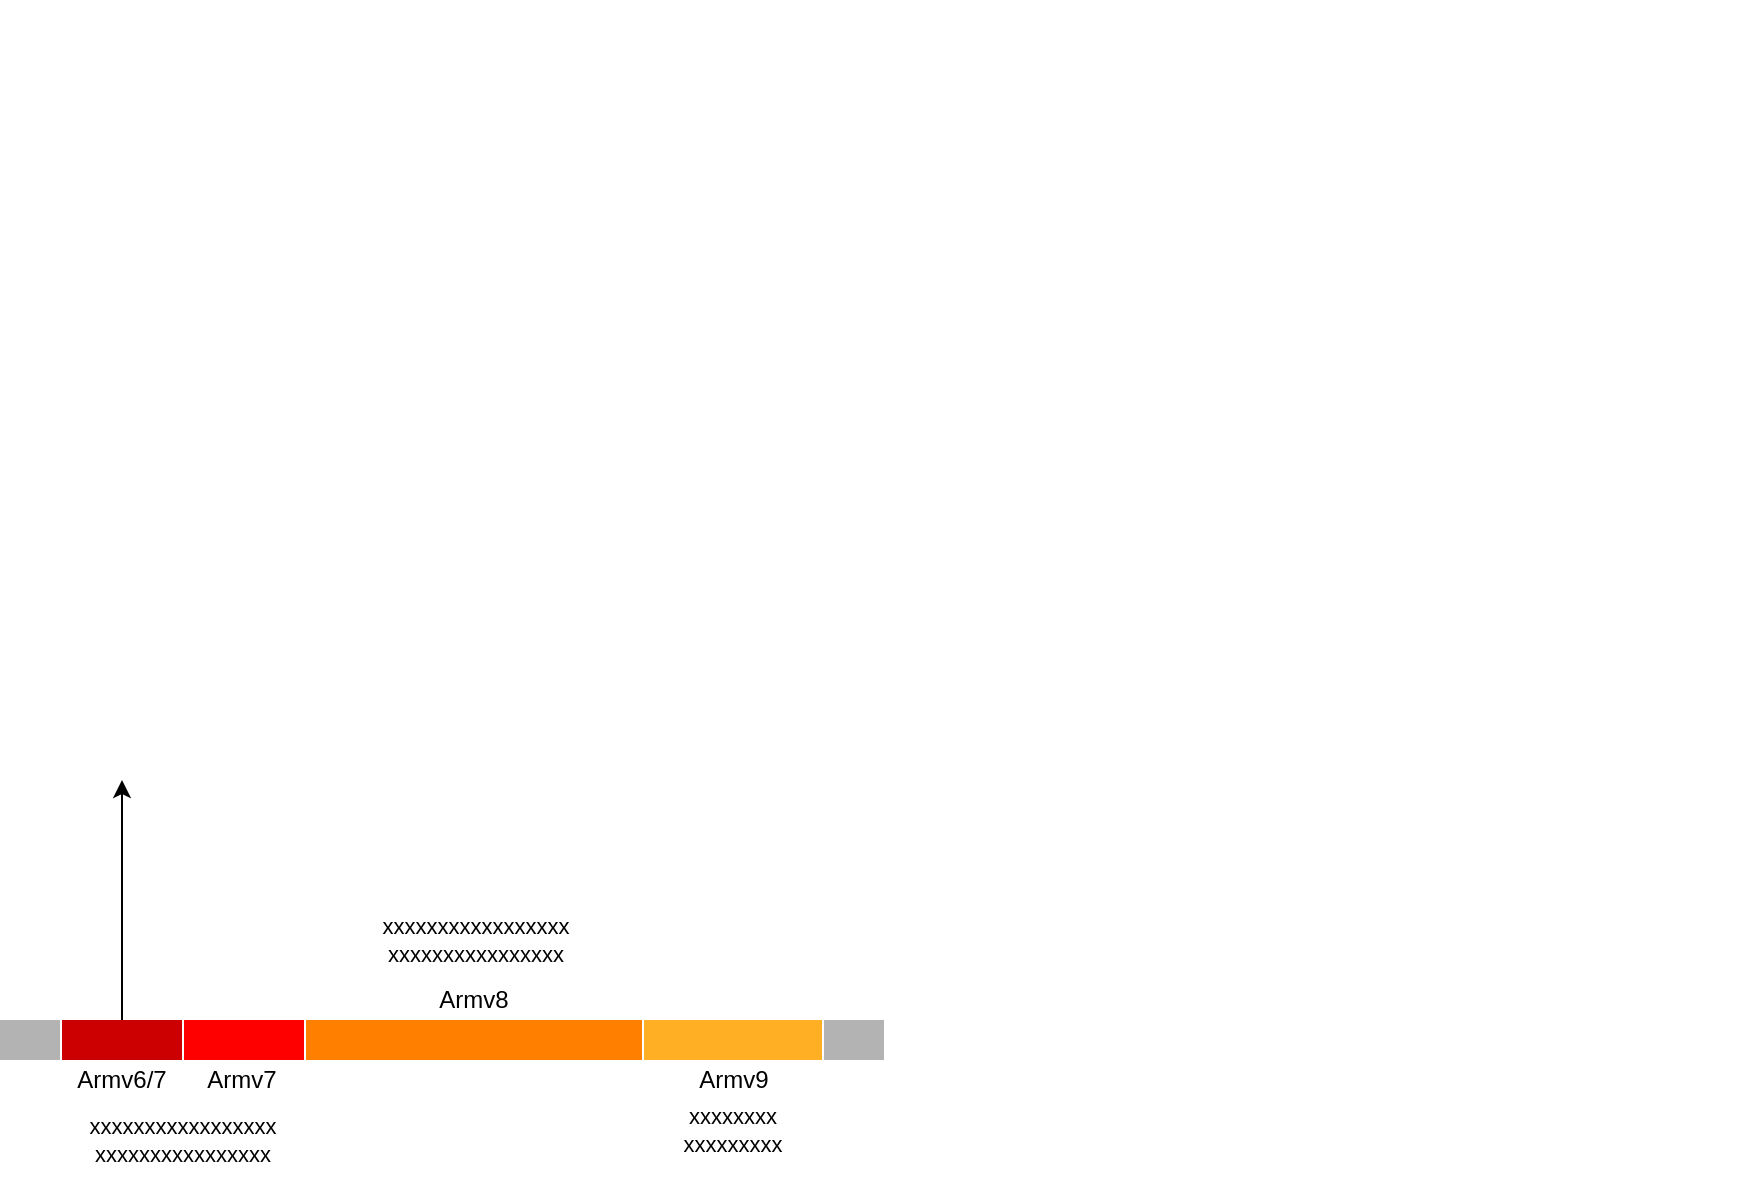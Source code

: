 <mxfile version="20.2.3" type="github">
  <diagram id="WCKdaZAybNmvm6cT548h" name="第 1 页">
    <mxGraphModel dx="1422" dy="762" grid="1" gridSize="10" guides="1" tooltips="1" connect="1" arrows="1" fold="1" page="1" pageScale="1" pageWidth="1200" pageHeight="1920" math="0" shadow="0">
      <root>
        <mxCell id="0" />
        <mxCell id="1" parent="0" />
        <mxCell id="m9TbVkQBXdhPgOgYhKv_-33" style="edgeStyle=orthogonalEdgeStyle;rounded=0;orthogonalLoop=1;jettySize=auto;html=1;exitX=0.5;exitY=0;exitDx=0;exitDy=0;entryX=0.5;entryY=1;entryDx=0;entryDy=0;fontSize=11;" edge="1" parent="1" source="m9TbVkQBXdhPgOgYhKv_-10">
          <mxGeometry relative="1" as="geometry">
            <mxPoint x="390" y="390" as="targetPoint" />
          </mxGeometry>
        </mxCell>
        <mxCell id="m9TbVkQBXdhPgOgYhKv_-10" value="&lt;span style=&quot;color: rgba(0, 0, 0, 0); font-family: monospace; font-size: 0px; text-align: start;&quot;&gt;%3CmxGraphModel%3E%3Croot%3E%3CmxCell%20id%3D%220%22%2F%3E%3CmxCell%20id%3D%221%22%20parent%3D%220%22%2F%3E%3CmxCell%20id%3D%222%22%20value%3D%22%22%20style%3D%22rounded%3D0%3BwhiteSpace%3Dwrap%3Bhtml%3D1%3BfillColor%3Dnone%3B%22%20vertex%3D%221%22%20parent%3D%221%22%3E%3CmxGeometry%20x%3D%22520%22%20y%3D%22355%22%20width%3D%22120%22%20height%3D%2210%22%20as%3D%22geometry%22%2F%3E%3C%2FmxCell%3E%3C%2Froot%3E%3C%2FmxGraphModel%3E&lt;/span&gt;" style="rounded=0;whiteSpace=wrap;html=1;fillColor=#CC0000;strokeColor=none;fontColor=#ffffff;" vertex="1" parent="1">
          <mxGeometry x="360" y="510" width="60" height="20" as="geometry" />
        </mxCell>
        <mxCell id="m9TbVkQBXdhPgOgYhKv_-18" value="Armv6/7" style="text;html=1;strokeColor=none;fillColor=none;align=center;verticalAlign=middle;whiteSpace=wrap;rounded=0;" vertex="1" parent="1">
          <mxGeometry x="365" y="530" width="50" height="20" as="geometry" />
        </mxCell>
        <mxCell id="m9TbVkQBXdhPgOgYhKv_-19" value="&lt;span style=&quot;color: rgba(0, 0, 0, 0); font-family: monospace; font-size: 0px; text-align: start;&quot;&gt;%3CmxGraphModel%3E%3Croot%3E%3CmxCell%20id%3D%220%22%2F%3E%3CmxCell%20id%3D%221%22%20parent%3D%220%22%2F%3E%3CmxCell%20id%3D%222%22%20value%3D%22%22%20style%3D%22rounded%3D0%3BwhiteSpace%3Dwrap%3Bhtml%3D1%3BfillColor%3Dnone%3B%22%20vertex%3D%221%22%20parent%3D%221%22%3E%3CmxGeometry%20x%3D%22520%22%20y%3D%22355%22%20width%3D%22120%22%20height%3D%2210%22%20as%3D%22geometry%22%2F%3E%3C%2FmxCell%3E%3C%2Froot%3E%3C%2FmxGraphModel%3E&lt;/span&gt;" style="rounded=0;whiteSpace=wrap;html=1;fillColor=#FF0000;strokeColor=none;fontColor=#ffffff;" vertex="1" parent="1">
          <mxGeometry x="421" y="510" width="60" height="20" as="geometry" />
        </mxCell>
        <mxCell id="m9TbVkQBXdhPgOgYhKv_-20" value="Armv7" style="text;html=1;strokeColor=none;fillColor=none;align=center;verticalAlign=middle;whiteSpace=wrap;rounded=0;" vertex="1" parent="1">
          <mxGeometry x="425" y="530" width="50" height="20" as="geometry" />
        </mxCell>
        <mxCell id="m9TbVkQBXdhPgOgYhKv_-22" value="&lt;span style=&quot;color: rgba(0, 0, 0, 0); font-family: monospace; font-size: 0px; text-align: start;&quot;&gt;%3CmxGraphModel%3E%3Croot%3E%3CmxCell%20id%3D%220%22%2F%3E%3CmxCell%20id%3D%221%22%20parent%3D%220%22%2F%3E%3CmxCell%20id%3D%222%22%20value%3D%22%22%20style%3D%22rounded%3D0%3BwhiteSpace%3Dwrap%3Bhtml%3D1%3BfillColor%3Dnone%3B%22%20vertex%3D%221%22%20parent%3D%221%22%3E%3CmxGeometry%20x%3D%22520%22%20y%3D%22355%22%20width%3D%22120%22%20height%3D%2210%22%20as%3D%22geometry%22%2F%3E%3C%2FmxCell%3E%3C%2Froot%3E%3C%2FmxGraphModel%3E&lt;/span&gt;" style="rounded=0;whiteSpace=wrap;html=1;fillColor=#FF8000;strokeColor=none;fontColor=#ffffff;" vertex="1" parent="1">
          <mxGeometry x="482" y="510" width="168" height="20" as="geometry" />
        </mxCell>
        <mxCell id="m9TbVkQBXdhPgOgYhKv_-23" value="Armv8" style="text;html=1;strokeColor=none;fillColor=none;align=center;verticalAlign=middle;whiteSpace=wrap;rounded=0;" vertex="1" parent="1">
          <mxGeometry x="541" y="490" width="50" height="20" as="geometry" />
        </mxCell>
        <mxCell id="m9TbVkQBXdhPgOgYhKv_-24" value="&lt;span style=&quot;color: rgba(0, 0, 0, 0); font-family: monospace; font-size: 0px; text-align: start;&quot;&gt;%3CmxGraphModel%3E%3Croot%3E%3CmxCell%20id%3D%220%22%2F%3E%3CmxCell%20id%3D%221%22%20parent%3D%220%22%2F%3E%3CmxCell%20id%3D%222%22%20value%3D%22%22%20style%3D%22rounded%3D0%3BwhiteSpace%3Dwrap%3Bhtml%3D1%3BfillColor%3Dnone%3B%22%20vertex%3D%221%22%20parent%3D%221%22%3E%3CmxGeometry%20x%3D%22520%22%20y%3D%22355%22%20width%3D%22120%22%20height%3D%2210%22%20as%3D%22geometry%22%2F%3E%3C%2FmxCell%3E%3C%2Froot%3E%3C%2FmxGraphModel%3E&lt;/span&gt;" style="rounded=0;whiteSpace=wrap;html=1;fillColor=#FFAF24;strokeColor=none;fontColor=#ffffff;" vertex="1" parent="1">
          <mxGeometry x="651" y="510" width="89" height="20" as="geometry" />
        </mxCell>
        <mxCell id="m9TbVkQBXdhPgOgYhKv_-25" value="Armv9" style="text;html=1;strokeColor=none;fillColor=none;align=center;verticalAlign=middle;whiteSpace=wrap;rounded=0;" vertex="1" parent="1">
          <mxGeometry x="670.5" y="530" width="50" height="20" as="geometry" />
        </mxCell>
        <mxCell id="m9TbVkQBXdhPgOgYhKv_-27" value="&lt;span style=&quot;color: rgba(0, 0, 0, 0); font-family: monospace; font-size: 0px; text-align: start;&quot;&gt;%3CmxGraphModel%3E%3Croot%3E%3CmxCell%20id%3D%220%22%2F%3E%3CmxCell%20id%3D%221%22%20parent%3D%220%22%2F%3E%3CmxCell%20id%3D%222%22%20value%3D%22%22%20style%3D%22rounded%3D0%3BwhiteSpace%3Dwrap%3Bhtml%3D1%3BfillColor%3Dnone%3B%22%20vertex%3D%221%22%20parent%3D%221%22%3E%3CmxGeometry%20x%3D%22520%22%20y%3D%22355%22%20width%3D%22120%22%20height%3D%2210%22%20as%3D%22geometry%22%2F%3E%3C%2FmxCell%3E%3C%2Froot%3E%3C%2FmxGraphModel%3E&lt;/span&gt;" style="rounded=0;whiteSpace=wrap;html=1;fillColor=#B3B3B3;strokeColor=none;fontColor=#ffffff;" vertex="1" parent="1">
          <mxGeometry x="741" y="510" width="30" height="20" as="geometry" />
        </mxCell>
        <mxCell id="m9TbVkQBXdhPgOgYhKv_-28" value="&lt;span style=&quot;color: rgba(0, 0, 0, 0); font-family: monospace; font-size: 0px; text-align: start;&quot;&gt;%3CmxGraphModel%3E%3Croot%3E%3CmxCell%20id%3D%220%22%2F%3E%3CmxCell%20id%3D%221%22%20parent%3D%220%22%2F%3E%3CmxCell%20id%3D%222%22%20value%3D%22%22%20style%3D%22rounded%3D0%3BwhiteSpace%3Dwrap%3Bhtml%3D1%3BfillColor%3Dnone%3B%22%20vertex%3D%221%22%20parent%3D%221%22%3E%3CmxGeometry%20x%3D%22520%22%20y%3D%22355%22%20width%3D%22120%22%20height%3D%2210%22%20as%3D%22geometry%22%2F%3E%3C%2FmxCell%3E%3C%2Froot%3E%3C%2FmxGraphModel%3E&lt;/span&gt;" style="rounded=0;whiteSpace=wrap;html=1;fillColor=#B3B3B3;strokeColor=none;fontColor=#ffffff;" vertex="1" parent="1">
          <mxGeometry x="329" y="510" width="30" height="20" as="geometry" />
        </mxCell>
        <mxCell id="m9TbVkQBXdhPgOgYhKv_-34" value="xxxxxxxxxxxxxxxxx&lt;br&gt;xxxxxxxxxxxxxxxx" style="text;html=1;strokeColor=none;fillColor=none;align=center;verticalAlign=middle;whiteSpace=wrap;rounded=0;fontSize=11;" vertex="1" parent="1">
          <mxGeometry x="361" y="550" width="119" height="40" as="geometry" />
        </mxCell>
        <mxCell id="m9TbVkQBXdhPgOgYhKv_-35" value="xxxxxxxxxxxxxxxxx&lt;br&gt;xxxxxxxxxxxxxxxx" style="text;html=1;strokeColor=none;fillColor=none;align=center;verticalAlign=middle;whiteSpace=wrap;rounded=0;fontSize=11;" vertex="1" parent="1">
          <mxGeometry x="483" y="450" width="168" height="40" as="geometry" />
        </mxCell>
        <mxCell id="m9TbVkQBXdhPgOgYhKv_-36" value="xxxxxxxx&lt;br&gt;xxxxxxxxx&lt;br&gt;" style="text;html=1;strokeColor=none;fillColor=none;align=center;verticalAlign=middle;whiteSpace=wrap;rounded=0;fontSize=11;" vertex="1" parent="1">
          <mxGeometry x="656" y="550" width="79" height="30" as="geometry" />
        </mxCell>
        <mxCell id="m9TbVkQBXdhPgOgYhKv_-38" value="" style="shape=image;verticalLabelPosition=bottom;labelBackgroundColor=default;verticalAlign=top;aspect=fixed;imageAspect=0;image=https://s3.amazonaws.com/thumbnails.venngage.com/template/5620fc1f-3bf6-4ff4-a406-c7c68a9efd7c.png;" vertex="1" parent="1">
          <mxGeometry x="680" width="520" height="402" as="geometry" />
        </mxCell>
      </root>
    </mxGraphModel>
  </diagram>
</mxfile>
